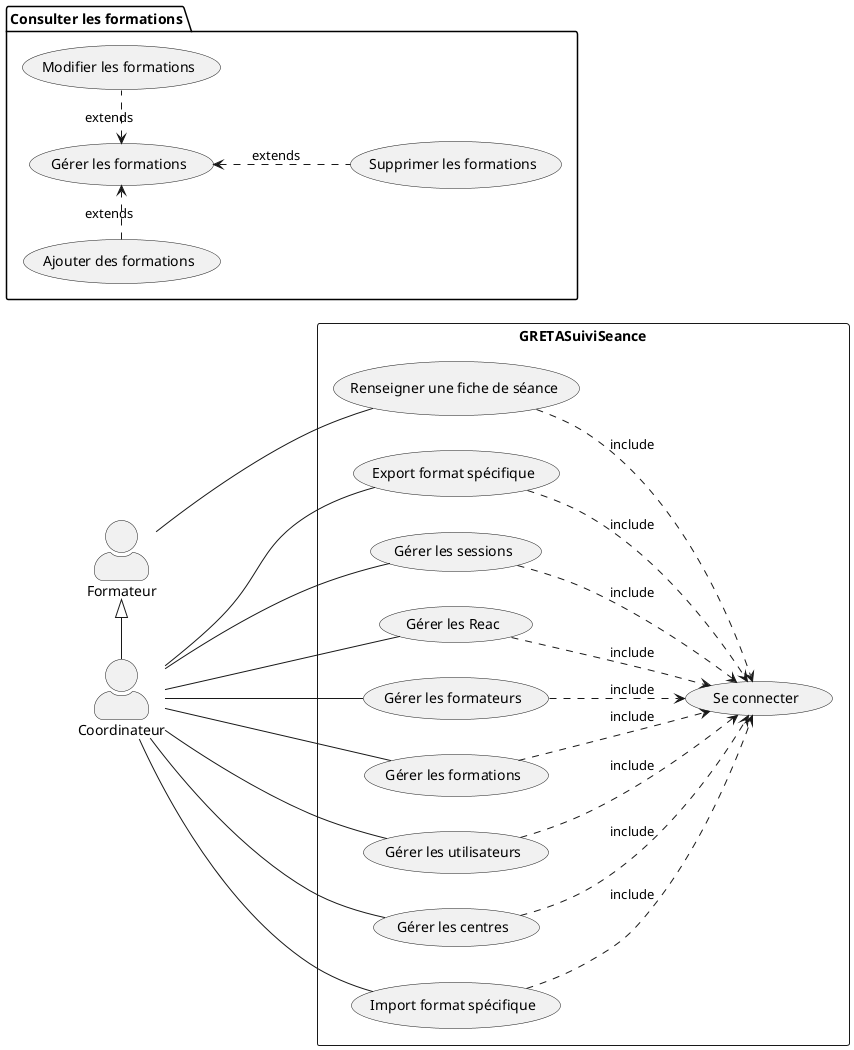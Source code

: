 @startuml
'!theme hacker

left to right direction
skinparam actorStyle awesome
'note top of GRETASuiviSeance: test
actor "Formateur" as forma
actor "Coordinateur" as coor
'actor "Visiteur" as vis
rectangle GRETASuiviSeance {
  usecase "Renseigner une fiche de séance" as UC1
  usecase "Se connecter" as UC2
  usecase "Export format spécifique" as UC3
  usecase "Gérer les sessions" as UC4
  usecase "Gérer les Reac" as UC5
  usecase "Gérer les formateurs" as UC6
  usecase "Gérer les formations" as UC10
  usecase "Gérer les utilisateurs" as UC11
  usecase "Gérer les centres" as UC12
  usecase "Import format spécifique" as UC13
}
'vis --- UC2
forma <|- coor
forma - UC1
UC1 ..> UC2 :include
coor -- UC3
coor -- UC4
coor -- UC5
coor -- UC6
coor -- UC10
coor -- UC11
coor -- UC12
coor -- UC13

UC3 ..> UC2 :include
UC4 ..> UC2 :include
UC5 ..> UC2 :include
UC6 ..> UC2 :include
UC10 ..> UC2 :include
UC11 ..> UC2 :include
UC12 ..> UC2 :include
UC13 ..> UC2 :include


package "Consulter les formations" {

  (Gérer les formations) <. (Modifier les formations) : extends
  (Ajouter des formations) .> (Gérer les formations) : extends
(Gérer les formations) <.. (Supprimer les formations) : extends
}
@enduml
